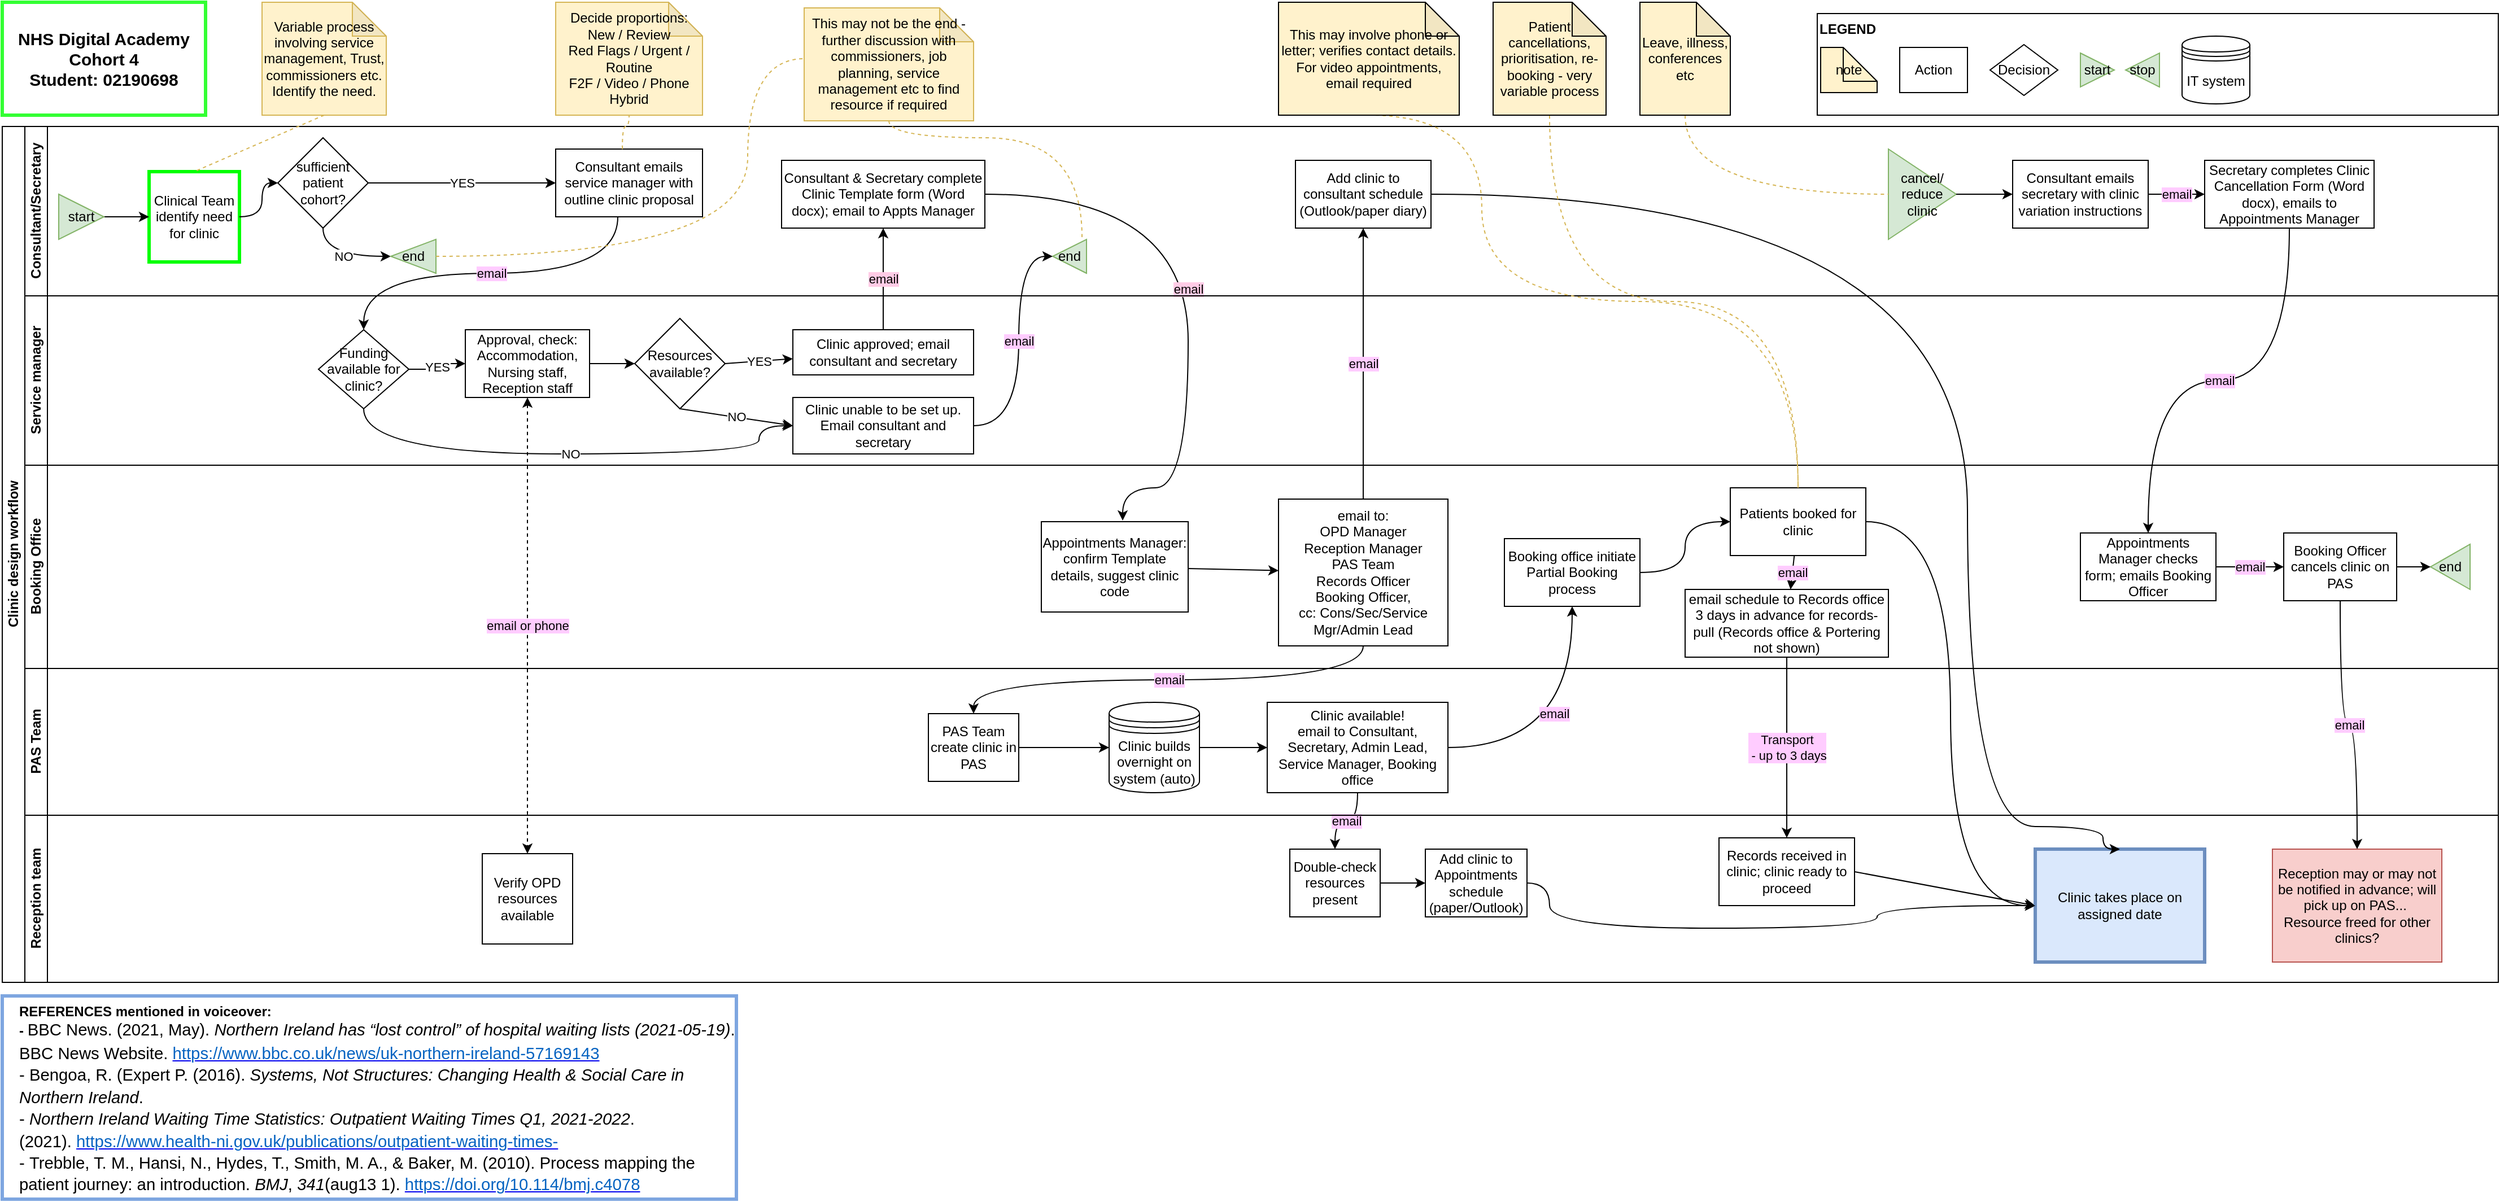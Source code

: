 <mxfile version="15.7.0" type="github">
  <diagram id="prtHgNgQTEPvFCAcTncT" name="Page-1">
    <mxGraphModel dx="1673" dy="896" grid="1" gridSize="10" guides="1" tooltips="1" connect="1" arrows="1" fold="1" page="1" pageScale="1" pageWidth="827" pageHeight="1169" math="0" shadow="0">
      <root>
        <mxCell id="0" />
        <mxCell id="1" parent="0" />
        <mxCell id="dNxyNK7c78bLwvsdeMH5-19" value="Clinic design workflow" style="swimlane;html=1;childLayout=stackLayout;resizeParent=1;resizeParentMax=0;horizontal=0;startSize=20;horizontalStack=0;fillColor=default;strokeColor=default;fontColor=default;" parent="1" vertex="1">
          <mxGeometry x="160" y="140" width="2210" height="758" as="geometry" />
        </mxCell>
        <mxCell id="dNxyNK7c78bLwvsdeMH5-35" value="email" style="edgeStyle=orthogonalEdgeStyle;rounded=0;orthogonalLoop=1;jettySize=auto;html=1;endArrow=classic;endFill=1;labelBackgroundColor=#FFCCE6;fontColor=default;exitX=1;exitY=0.5;exitDx=0;exitDy=0;fillColor=#e1d5e7;curved=1;entryX=0.554;entryY=-0.012;entryDx=0;entryDy=0;entryPerimeter=0;" parent="dNxyNK7c78bLwvsdeMH5-19" source="dNxyNK7c78bLwvsdeMH5-28" target="dNxyNK7c78bLwvsdeMH5-34" edge="1">
          <mxGeometry relative="1" as="geometry">
            <Array as="points">
              <mxPoint x="1050" y="60" />
              <mxPoint x="1050" y="320" />
              <mxPoint x="992" y="320" />
            </Array>
          </mxGeometry>
        </mxCell>
        <mxCell id="dNxyNK7c78bLwvsdeMH5-21" value="Consultant/Secretary" style="swimlane;html=1;startSize=20;horizontal=0;fillColor=default;strokeColor=default;fontColor=default;" parent="dNxyNK7c78bLwvsdeMH5-19" vertex="1">
          <mxGeometry x="20" width="2190" height="150" as="geometry" />
        </mxCell>
        <mxCell id="dNxyNK7c78bLwvsdeMH5-26" value="Consultant emails service manager with outline clinic proposal" style="rounded=0;whiteSpace=wrap;html=1;fontFamily=Helvetica;fontSize=12;fontColor=#000000;align=center;fillColor=default;strokeColor=default;" parent="dNxyNK7c78bLwvsdeMH5-21" vertex="1">
          <mxGeometry x="470" y="20" width="130" height="60" as="geometry" />
        </mxCell>
        <mxCell id="dNxyNK7c78bLwvsdeMH5-28" value="Consultant &amp;amp; Secretary complete Clinic Template form (Word docx); email to Appts Manager" style="whiteSpace=wrap;html=1;fontFamily=Helvetica;fontSize=12;fontColor=#000000;align=center;fillColor=default;strokeColor=default;" parent="dNxyNK7c78bLwvsdeMH5-21" vertex="1">
          <mxGeometry x="670" y="30" width="180" height="60" as="geometry" />
        </mxCell>
        <mxCell id="bUu3UqVvejy8OzPvvDE9-3" value="YES" style="edgeStyle=orthogonalEdgeStyle;rounded=0;orthogonalLoop=1;jettySize=auto;html=1;exitX=1;exitY=0.5;exitDx=0;exitDy=0;entryX=0;entryY=0.5;entryDx=0;entryDy=0;labelBackgroundColor=default;fontColor=default;strokeColor=default;startArrow=none;fillColor=default;" parent="dNxyNK7c78bLwvsdeMH5-21" source="bUu3UqVvejy8OzPvvDE9-5" target="dNxyNK7c78bLwvsdeMH5-26" edge="1">
          <mxGeometry relative="1" as="geometry" />
        </mxCell>
        <mxCell id="bUu3UqVvejy8OzPvvDE9-2" value="Clinical Team identify need for clinic" style="whiteSpace=wrap;html=1;aspect=fixed;fontColor=default;strokeColor=#00FF00;fillColor=default;strokeWidth=3;" parent="dNxyNK7c78bLwvsdeMH5-21" vertex="1">
          <mxGeometry x="110" y="40" width="80" height="80" as="geometry" />
        </mxCell>
        <mxCell id="bUu3UqVvejy8OzPvvDE9-5" value="sufficient patient cohort?" style="rhombus;whiteSpace=wrap;html=1;fontColor=default;strokeColor=default;fillColor=default;" parent="dNxyNK7c78bLwvsdeMH5-21" vertex="1">
          <mxGeometry x="224" y="10" width="80" height="80" as="geometry" />
        </mxCell>
        <mxCell id="bUu3UqVvejy8OzPvvDE9-6" value="" style="edgeStyle=orthogonalEdgeStyle;rounded=0;orthogonalLoop=1;jettySize=auto;html=1;exitX=1;exitY=0.5;exitDx=0;exitDy=0;entryX=0;entryY=0.5;entryDx=0;entryDy=0;labelBackgroundColor=default;fontColor=default;strokeColor=default;endArrow=classic;fillColor=default;endFill=1;curved=1;" parent="dNxyNK7c78bLwvsdeMH5-21" source="bUu3UqVvejy8OzPvvDE9-2" target="bUu3UqVvejy8OzPvvDE9-5" edge="1">
          <mxGeometry relative="1" as="geometry">
            <mxPoint x="314" y="290" as="sourcePoint" />
            <mxPoint x="454" y="290" as="targetPoint" />
          </mxGeometry>
        </mxCell>
        <mxCell id="bUu3UqVvejy8OzPvvDE9-7" value="NO" style="edgeStyle=orthogonalEdgeStyle;rounded=0;orthogonalLoop=1;jettySize=auto;html=1;exitX=0.5;exitY=1;exitDx=0;exitDy=0;labelBackgroundColor=default;fontColor=default;strokeColor=default;entryX=1;entryY=0.5;entryDx=0;entryDy=0;fillColor=default;curved=1;" parent="dNxyNK7c78bLwvsdeMH5-21" source="bUu3UqVvejy8OzPvvDE9-5" target="bUu3UqVvejy8OzPvvDE9-9" edge="1">
          <mxGeometry relative="1" as="geometry">
            <mxPoint x="298" y="100" as="targetPoint" />
          </mxGeometry>
        </mxCell>
        <mxCell id="bUu3UqVvejy8OzPvvDE9-9" value="end" style="triangle;whiteSpace=wrap;html=1;strokeColor=#82b366;fillColor=#d5e8d4;comic=0;direction=west;fontColor=default;" parent="dNxyNK7c78bLwvsdeMH5-21" vertex="1">
          <mxGeometry x="324" y="100" width="40" height="30" as="geometry" />
        </mxCell>
        <mxCell id="bUu3UqVvejy8OzPvvDE9-26" style="edgeStyle=orthogonalEdgeStyle;rounded=0;orthogonalLoop=1;jettySize=auto;html=1;exitX=1;exitY=0.5;exitDx=0;exitDy=0;entryX=0;entryY=0.5;entryDx=0;entryDy=0;labelBackgroundColor=default;fontColor=default;strokeColor=default;fillColor=default;" parent="dNxyNK7c78bLwvsdeMH5-21" source="dNxyNK7c78bLwvsdeMH5-23" target="bUu3UqVvejy8OzPvvDE9-2" edge="1">
          <mxGeometry relative="1" as="geometry" />
        </mxCell>
        <mxCell id="dNxyNK7c78bLwvsdeMH5-23" value="start" style="triangle;whiteSpace=wrap;html=1;fillColor=#d5e8d4;strokeColor=#82b366;fontColor=default;" parent="dNxyNK7c78bLwvsdeMH5-21" vertex="1">
          <mxGeometry x="30" y="60" width="40" height="40" as="geometry" />
        </mxCell>
        <mxCell id="bUu3UqVvejy8OzPvvDE9-34" value="Add clinic to consultant schedule (Outlook/paper diary)" style="whiteSpace=wrap;html=1;fontColor=#000000;fillColor=default;strokeColor=default;" parent="dNxyNK7c78bLwvsdeMH5-21" vertex="1">
          <mxGeometry x="1125" y="30" width="120" height="60" as="geometry" />
        </mxCell>
        <mxCell id="bUu3UqVvejy8OzPvvDE9-47" value="cancel/ reduce clinic" style="triangle;whiteSpace=wrap;html=1;labelBackgroundColor=none;comic=0;strokeColor=#82b366;fillColor=#d5e8d4;fontColor=default;" parent="dNxyNK7c78bLwvsdeMH5-21" vertex="1">
          <mxGeometry x="1650" y="20" width="60" height="80" as="geometry" />
        </mxCell>
        <mxCell id="ydvmDRrFAN9WvAYJlnI0-10" value="Secretary completes Clinic Cancellation Form (Word docx), emails to Appointments Manager" style="whiteSpace=wrap;html=1;fillColor=none;comic=0;" parent="dNxyNK7c78bLwvsdeMH5-21" vertex="1">
          <mxGeometry x="1930" y="30" width="150" height="60" as="geometry" />
        </mxCell>
        <mxCell id="dNxyNK7c78bLwvsdeMH5-20" value="Service manager" style="swimlane;html=1;startSize=20;horizontal=0;fillColor=default;strokeColor=default;fontColor=default;" parent="dNxyNK7c78bLwvsdeMH5-19" vertex="1">
          <mxGeometry x="20" y="150" width="2190" height="150" as="geometry" />
        </mxCell>
        <mxCell id="ydvmDRrFAN9WvAYJlnI0-27" value="NO" style="edgeStyle=orthogonalEdgeStyle;curved=1;rounded=0;orthogonalLoop=1;jettySize=auto;html=1;exitX=0.5;exitY=1;exitDx=0;exitDy=0;entryX=0;entryY=0.5;entryDx=0;entryDy=0;labelBackgroundColor=#FFFFFF;" parent="dNxyNK7c78bLwvsdeMH5-20" source="dNxyNK7c78bLwvsdeMH5-24" target="bUu3UqVvejy8OzPvvDE9-14" edge="1">
          <mxGeometry relative="1" as="geometry">
            <Array as="points">
              <mxPoint x="300" y="140" />
              <mxPoint x="650" y="140" />
              <mxPoint x="650" y="115" />
            </Array>
          </mxGeometry>
        </mxCell>
        <mxCell id="dNxyNK7c78bLwvsdeMH5-24" value="Funding available for clinic?" style="rhombus;rounded=0;whiteSpace=wrap;html=1;fontFamily=Helvetica;fontSize=12;fontColor=#000000;align=center;fillColor=default;strokeColor=default;" parent="dNxyNK7c78bLwvsdeMH5-20" vertex="1">
          <mxGeometry x="260" y="30" width="80" height="70" as="geometry" />
        </mxCell>
        <mxCell id="MgAUhCTMofZDbDg7m2BW-11" value="YES" style="edgeStyle=orthogonalEdgeStyle;rounded=0;orthogonalLoop=1;jettySize=auto;html=1;exitX=1;exitY=0.5;exitDx=0;exitDy=0;entryX=0;entryY=0.5;entryDx=0;entryDy=0;fontColor=default;strokeColor=default;labelBackgroundColor=default;" parent="dNxyNK7c78bLwvsdeMH5-20" source="dNxyNK7c78bLwvsdeMH5-24" target="dNxyNK7c78bLwvsdeMH5-30" edge="1">
          <mxGeometry relative="1" as="geometry" />
        </mxCell>
        <mxCell id="bUu3UqVvejy8OzPvvDE9-13" value="" style="edgeStyle=orthogonalEdgeStyle;rounded=0;orthogonalLoop=1;jettySize=auto;html=1;labelBackgroundColor=default;fontColor=default;strokeColor=default;" parent="dNxyNK7c78bLwvsdeMH5-20" source="dNxyNK7c78bLwvsdeMH5-30" target="bUu3UqVvejy8OzPvvDE9-12" edge="1">
          <mxGeometry relative="1" as="geometry" />
        </mxCell>
        <mxCell id="dNxyNK7c78bLwvsdeMH5-30" value="Approval, check: Accommodation, Nursing staff,&lt;br&gt;Reception staff" style="rounded=0;whiteSpace=wrap;html=1;fontFamily=Helvetica;fontSize=12;fontColor=#000000;align=center;fillColor=default;strokeColor=default;" parent="dNxyNK7c78bLwvsdeMH5-20" vertex="1">
          <mxGeometry x="390" y="30" width="110" height="60" as="geometry" />
        </mxCell>
        <mxCell id="bUu3UqVvejy8OzPvvDE9-12" value="Resources available?" style="rhombus;whiteSpace=wrap;html=1;comic=0;fontColor=default;strokeColor=default;fillColor=default;" parent="dNxyNK7c78bLwvsdeMH5-20" vertex="1">
          <mxGeometry x="540" y="20" width="80" height="80" as="geometry" />
        </mxCell>
        <mxCell id="bUu3UqVvejy8OzPvvDE9-14" value="Clinic unable to be set up. Email consultant and secretary" style="whiteSpace=wrap;html=1;comic=0;fillColor=default;strokeColor=default;fontColor=default;" parent="dNxyNK7c78bLwvsdeMH5-20" vertex="1">
          <mxGeometry x="680" y="90" width="160" height="50" as="geometry" />
        </mxCell>
        <mxCell id="bUu3UqVvejy8OzPvvDE9-15" value="NO" style="rounded=0;orthogonalLoop=1;jettySize=auto;html=1;labelBackgroundColor=default;fontColor=default;strokeColor=default;exitX=0.5;exitY=1;exitDx=0;exitDy=0;entryX=0;entryY=0.5;entryDx=0;entryDy=0;" parent="dNxyNK7c78bLwvsdeMH5-20" source="bUu3UqVvejy8OzPvvDE9-12" target="bUu3UqVvejy8OzPvvDE9-14" edge="1">
          <mxGeometry relative="1" as="geometry" />
        </mxCell>
        <mxCell id="bUu3UqVvejy8OzPvvDE9-19" value="Clinic approved; email consultant and secretary" style="whiteSpace=wrap;html=1;comic=0;fillColor=default;strokeColor=default;fontColor=default;" parent="dNxyNK7c78bLwvsdeMH5-20" vertex="1">
          <mxGeometry x="680" y="30" width="160" height="40" as="geometry" />
        </mxCell>
        <mxCell id="bUu3UqVvejy8OzPvvDE9-20" value="YES" style="rounded=0;orthogonalLoop=1;jettySize=auto;html=1;labelBackgroundColor=default;fontColor=default;strokeColor=default;exitX=1;exitY=0.5;exitDx=0;exitDy=0;" parent="dNxyNK7c78bLwvsdeMH5-20" source="bUu3UqVvejy8OzPvvDE9-12" target="bUu3UqVvejy8OzPvvDE9-19" edge="1">
          <mxGeometry relative="1" as="geometry" />
        </mxCell>
        <mxCell id="dNxyNK7c78bLwvsdeMH5-22" value="Booking Office" style="swimlane;html=1;startSize=20;horizontal=0;fillColor=default;strokeColor=default;fontColor=default;" parent="dNxyNK7c78bLwvsdeMH5-19" vertex="1">
          <mxGeometry x="20" y="300" width="2190" height="180" as="geometry" />
        </mxCell>
        <mxCell id="dNxyNK7c78bLwvsdeMH5-37" value="" style="rounded=0;orthogonalLoop=1;jettySize=auto;html=1;endArrow=classic;endFill=1;strokeColor=default;labelBackgroundColor=default;fontColor=default;" parent="dNxyNK7c78bLwvsdeMH5-22" source="dNxyNK7c78bLwvsdeMH5-34" target="dNxyNK7c78bLwvsdeMH5-36" edge="1">
          <mxGeometry relative="1" as="geometry" />
        </mxCell>
        <mxCell id="dNxyNK7c78bLwvsdeMH5-34" value="Appointments Manager: confirm Template details,&amp;nbsp;suggest clinic code" style="rounded=0;whiteSpace=wrap;html=1;fontFamily=Helvetica;fontSize=12;fontColor=#000000;align=center;fillColor=default;strokeColor=default;" parent="dNxyNK7c78bLwvsdeMH5-22" vertex="1">
          <mxGeometry x="900" y="50" width="130" height="80" as="geometry" />
        </mxCell>
        <mxCell id="dNxyNK7c78bLwvsdeMH5-36" value="email to:&lt;br&gt;OPD Manager&lt;br&gt;Reception Manager&lt;br&gt;PAS Team&lt;br&gt;Records Officer&lt;br&gt;Booking Officer,&lt;br&gt;cc: Cons/Sec/Service Mgr/Admin Lead" style="whiteSpace=wrap;html=1;fontFamily=Helvetica;fontSize=12;fontColor=#000000;align=center;fillColor=default;strokeColor=default;" parent="dNxyNK7c78bLwvsdeMH5-22" vertex="1">
          <mxGeometry x="1110" y="30" width="150" height="130" as="geometry" />
        </mxCell>
        <mxCell id="bUu3UqVvejy8OzPvvDE9-36" value="Booking office initiate Partial Booking process" style="whiteSpace=wrap;html=1;fontColor=#000000;fillColor=default;strokeColor=default;" parent="dNxyNK7c78bLwvsdeMH5-22" vertex="1">
          <mxGeometry x="1310" y="65" width="120" height="60" as="geometry" />
        </mxCell>
        <mxCell id="bUu3UqVvejy8OzPvvDE9-39" value="Patients booked for clinic" style="whiteSpace=wrap;html=1;fontColor=#000000;fillColor=default;strokeColor=default;" parent="dNxyNK7c78bLwvsdeMH5-22" vertex="1">
          <mxGeometry x="1510" y="20" width="120" height="60" as="geometry" />
        </mxCell>
        <mxCell id="bUu3UqVvejy8OzPvvDE9-40" value="" style="edgeStyle=orthogonalEdgeStyle;curved=1;rounded=0;jumpStyle=arc;orthogonalLoop=1;jettySize=auto;html=1;labelBackgroundColor=default;fontColor=default;strokeColor=default;fillColor=default;" parent="dNxyNK7c78bLwvsdeMH5-22" source="bUu3UqVvejy8OzPvvDE9-36" target="bUu3UqVvejy8OzPvvDE9-39" edge="1">
          <mxGeometry relative="1" as="geometry" />
        </mxCell>
        <mxCell id="bUu3UqVvejy8OzPvvDE9-45" value="email schedule to Records office 3 days in advance for records-pull (Records office &amp;amp; Portering not shown)" style="whiteSpace=wrap;html=1;fontColor=#000000;fillColor=default;strokeColor=default;" parent="dNxyNK7c78bLwvsdeMH5-22" vertex="1">
          <mxGeometry x="1470" y="110" width="180" height="60" as="geometry" />
        </mxCell>
        <mxCell id="bUu3UqVvejy8OzPvvDE9-46" value="email" style="rounded=0;jumpStyle=arc;orthogonalLoop=1;jettySize=auto;html=1;labelBackgroundColor=#FFCCFF;fontColor=default;strokeColor=default;fillColor=default;" parent="dNxyNK7c78bLwvsdeMH5-22" source="bUu3UqVvejy8OzPvvDE9-39" target="bUu3UqVvejy8OzPvvDE9-45" edge="1">
          <mxGeometry relative="1" as="geometry" />
        </mxCell>
        <mxCell id="ydvmDRrFAN9WvAYJlnI0-12" value="Appointments Manager checks form; emails Booking Officer" style="whiteSpace=wrap;html=1;fillColor=none;comic=0;" parent="dNxyNK7c78bLwvsdeMH5-22" vertex="1">
          <mxGeometry x="1820" y="60" width="120" height="60" as="geometry" />
        </mxCell>
        <mxCell id="ydvmDRrFAN9WvAYJlnI0-18" value="end" style="triangle;direction=west;whiteSpace=wrap;html=1;fillColor=#d5e8d4;strokeColor=#82b366;" parent="dNxyNK7c78bLwvsdeMH5-22" vertex="1">
          <mxGeometry x="2130" y="70" width="35" height="40" as="geometry" />
        </mxCell>
        <mxCell id="ydvmDRrFAN9WvAYJlnI0-14" value="Booking Officer cancels clinic on PAS" style="whiteSpace=wrap;html=1;fillColor=none;comic=0;" parent="dNxyNK7c78bLwvsdeMH5-22" vertex="1">
          <mxGeometry x="2000" y="60" width="100" height="60" as="geometry" />
        </mxCell>
        <mxCell id="ydvmDRrFAN9WvAYJlnI0-15" value="email" style="edgeStyle=none;rounded=0;orthogonalLoop=1;jettySize=auto;html=1;labelBackgroundColor=#FFCCFF;" parent="dNxyNK7c78bLwvsdeMH5-22" source="ydvmDRrFAN9WvAYJlnI0-12" target="ydvmDRrFAN9WvAYJlnI0-14" edge="1">
          <mxGeometry relative="1" as="geometry" />
        </mxCell>
        <mxCell id="ydvmDRrFAN9WvAYJlnI0-19" value="" style="edgeStyle=none;rounded=0;orthogonalLoop=1;jettySize=auto;html=1;labelBackgroundColor=#FFCCFF;endArrow=classic;endFill=1;" parent="dNxyNK7c78bLwvsdeMH5-22" source="ydvmDRrFAN9WvAYJlnI0-14" target="ydvmDRrFAN9WvAYJlnI0-18" edge="1">
          <mxGeometry relative="1" as="geometry">
            <mxPoint x="2065" y="90" as="sourcePoint" />
            <mxPoint x="2145" y="90" as="targetPoint" />
          </mxGeometry>
        </mxCell>
        <mxCell id="bUu3UqVvejy8OzPvvDE9-33" value="email" style="rounded=0;jumpStyle=arc;orthogonalLoop=1;jettySize=auto;html=1;exitX=0.5;exitY=1;exitDx=0;exitDy=0;entryX=0.5;entryY=0;entryDx=0;entryDy=0;labelBackgroundColor=#FFCCFF;fontColor=default;strokeColor=default;fillColor=default;edgeStyle=orthogonalEdgeStyle;curved=1;" parent="dNxyNK7c78bLwvsdeMH5-19" source="bUu3UqVvejy8OzPvvDE9-30" target="MgAUhCTMofZDbDg7m2BW-9" edge="1">
          <mxGeometry relative="1" as="geometry" />
        </mxCell>
        <mxCell id="MgAUhCTMofZDbDg7m2BW-1" value="PAS Team" style="swimlane;html=1;startSize=20;horizontal=0;fillColor=default;strokeColor=default;fontColor=default;" parent="dNxyNK7c78bLwvsdeMH5-19" vertex="1">
          <mxGeometry x="20" y="480" width="2190" height="130" as="geometry" />
        </mxCell>
        <mxCell id="MgAUhCTMofZDbDg7m2BW-2" value="" style="edgeStyle=orthogonalEdgeStyle;rounded=0;orthogonalLoop=1;jettySize=auto;html=1;endArrow=classic;endFill=1;strokeColor=default;labelBackgroundColor=default;fontColor=default;entryX=0;entryY=0.5;entryDx=0;entryDy=0;" parent="MgAUhCTMofZDbDg7m2BW-1" source="MgAUhCTMofZDbDg7m2BW-3" target="bUu3UqVvejy8OzPvvDE9-28" edge="1">
          <mxGeometry relative="1" as="geometry">
            <mxPoint x="920" y="70" as="targetPoint" />
          </mxGeometry>
        </mxCell>
        <mxCell id="MgAUhCTMofZDbDg7m2BW-3" value="PAS Team create clinic in PAS" style="rounded=0;whiteSpace=wrap;html=1;fontFamily=Helvetica;fontSize=12;fontColor=default;align=center;strokeColor=default;labelBackgroundColor=default;" parent="MgAUhCTMofZDbDg7m2BW-1" vertex="1">
          <mxGeometry x="800" y="40" width="80" height="60" as="geometry" />
        </mxCell>
        <mxCell id="bUu3UqVvejy8OzPvvDE9-28" value="Clinic builds overnight on system (auto)" style="shape=datastore;rounded=0;whiteSpace=wrap;html=1;fontFamily=Helvetica;fontSize=12;fontColor=default;align=center;strokeColor=default;labelBackgroundColor=none;" parent="MgAUhCTMofZDbDg7m2BW-1" vertex="1">
          <mxGeometry x="960" y="30" width="80" height="80" as="geometry" />
        </mxCell>
        <mxCell id="bUu3UqVvejy8OzPvvDE9-30" value="Clinic available!&lt;br&gt;email to Consultant, Secretary, Admin Lead, Service Manager, Booking office" style="whiteSpace=wrap;html=1;rounded=0;fontColor=default;strokeColor=default;labelBackgroundColor=default;fillColor=default;" parent="MgAUhCTMofZDbDg7m2BW-1" vertex="1">
          <mxGeometry x="1100" y="30" width="160" height="80" as="geometry" />
        </mxCell>
        <mxCell id="bUu3UqVvejy8OzPvvDE9-31" value="" style="edgeStyle=orthogonalEdgeStyle;rounded=0;orthogonalLoop=1;jettySize=auto;html=1;labelBackgroundColor=default;fontColor=default;strokeColor=default;fillColor=default;" parent="MgAUhCTMofZDbDg7m2BW-1" source="bUu3UqVvejy8OzPvvDE9-28" target="bUu3UqVvejy8OzPvvDE9-30" edge="1">
          <mxGeometry relative="1" as="geometry" />
        </mxCell>
        <mxCell id="bUu3UqVvejy8OzPvvDE9-11" value="email" style="edgeStyle=orthogonalEdgeStyle;rounded=0;orthogonalLoop=1;jettySize=auto;html=1;labelBackgroundColor=#FFCCFF;fontColor=default;strokeColor=default;curved=1;" parent="dNxyNK7c78bLwvsdeMH5-19" source="dNxyNK7c78bLwvsdeMH5-26" target="dNxyNK7c78bLwvsdeMH5-24" edge="1">
          <mxGeometry relative="1" as="geometry">
            <Array as="points">
              <mxPoint x="545" y="130" />
              <mxPoint x="320" y="130" />
            </Array>
          </mxGeometry>
        </mxCell>
        <mxCell id="bUu3UqVvejy8OzPvvDE9-21" value="email" style="rounded=0;orthogonalLoop=1;jettySize=auto;html=1;exitX=0.5;exitY=0;exitDx=0;exitDy=0;labelBackgroundColor=#FFCCE6;fontColor=default;strokeColor=default;entryX=0.5;entryY=1;entryDx=0;entryDy=0;" parent="dNxyNK7c78bLwvsdeMH5-19" source="bUu3UqVvejy8OzPvvDE9-19" target="dNxyNK7c78bLwvsdeMH5-28" edge="1">
          <mxGeometry relative="1" as="geometry" />
        </mxCell>
        <mxCell id="MgAUhCTMofZDbDg7m2BW-7" value="Reception team" style="swimlane;html=1;startSize=20;horizontal=0;fillColor=default;strokeColor=default;fontColor=default;" parent="dNxyNK7c78bLwvsdeMH5-19" vertex="1">
          <mxGeometry x="20" y="610" width="2190" height="148" as="geometry" />
        </mxCell>
        <mxCell id="MgAUhCTMofZDbDg7m2BW-8" value="" style="edgeStyle=orthogonalEdgeStyle;rounded=0;orthogonalLoop=1;jettySize=auto;html=1;endArrow=classic;endFill=1;strokeColor=default;labelBackgroundColor=default;fontColor=default;" parent="MgAUhCTMofZDbDg7m2BW-7" source="MgAUhCTMofZDbDg7m2BW-9" target="MgAUhCTMofZDbDg7m2BW-10" edge="1">
          <mxGeometry relative="1" as="geometry" />
        </mxCell>
        <mxCell id="MgAUhCTMofZDbDg7m2BW-9" value="Double-check resources present" style="rounded=0;whiteSpace=wrap;html=1;fontFamily=Helvetica;fontSize=12;fontColor=default;align=center;strokeColor=default;labelBackgroundColor=default;" parent="MgAUhCTMofZDbDg7m2BW-7" vertex="1">
          <mxGeometry x="1120" y="30" width="80" height="60" as="geometry" />
        </mxCell>
        <mxCell id="ydvmDRrFAN9WvAYJlnI0-22" style="edgeStyle=orthogonalEdgeStyle;rounded=0;orthogonalLoop=1;jettySize=auto;html=1;exitX=1;exitY=0.5;exitDx=0;exitDy=0;entryX=0;entryY=0.5;entryDx=0;entryDy=0;labelBackgroundColor=#FFCCFF;curved=1;" parent="MgAUhCTMofZDbDg7m2BW-7" source="MgAUhCTMofZDbDg7m2BW-10" target="jmSXlM150MN2Wve_eNSR-1" edge="1">
          <mxGeometry relative="1" as="geometry">
            <mxPoint x="1370" y="50" as="targetPoint" />
            <Array as="points">
              <mxPoint x="1350" y="60" />
              <mxPoint x="1350" y="100" />
              <mxPoint x="1640" y="100" />
              <mxPoint x="1640" y="80" />
            </Array>
          </mxGeometry>
        </mxCell>
        <mxCell id="MgAUhCTMofZDbDg7m2BW-10" value="Add clinic to Appointments schedule (paper/Outlook)" style="whiteSpace=wrap;html=1;fontFamily=Helvetica;fontSize=12;fontColor=default;align=center;fillColor=default;strokeColor=default;labelBackgroundColor=default;" parent="MgAUhCTMofZDbDg7m2BW-7" vertex="1">
          <mxGeometry x="1240" y="30" width="90" height="60" as="geometry" />
        </mxCell>
        <mxCell id="ydvmDRrFAN9WvAYJlnI0-23" value="Records received in clinic; clinic ready to proceed" style="whiteSpace=wrap;html=1;fontColor=#000000;" parent="MgAUhCTMofZDbDg7m2BW-7" vertex="1">
          <mxGeometry x="1500" y="20" width="120" height="60" as="geometry" />
        </mxCell>
        <mxCell id="ydvmDRrFAN9WvAYJlnI0-25" style="edgeStyle=none;rounded=0;orthogonalLoop=1;jettySize=auto;html=1;exitX=1;exitY=0.5;exitDx=0;exitDy=0;labelBackgroundColor=#FFCCFF;entryX=0;entryY=0.5;entryDx=0;entryDy=0;" parent="MgAUhCTMofZDbDg7m2BW-7" source="ydvmDRrFAN9WvAYJlnI0-23" target="jmSXlM150MN2Wve_eNSR-1" edge="1">
          <mxGeometry relative="1" as="geometry">
            <mxPoint x="1760" y="55" as="targetPoint" />
          </mxGeometry>
        </mxCell>
        <mxCell id="jmSXlM150MN2Wve_eNSR-1" value="Clinic takes place on assigned date" style="rounded=0;whiteSpace=wrap;html=1;strokeWidth=3;fillColor=#dae8fc;strokeColor=#6c8ebf;" parent="MgAUhCTMofZDbDg7m2BW-7" vertex="1">
          <mxGeometry x="1780" y="30" width="150" height="100" as="geometry" />
        </mxCell>
        <mxCell id="jmSXlM150MN2Wve_eNSR-6" value="Reception may or may not be notified in advance; will pick up on PAS...&amp;nbsp;&lt;br&gt;Resource freed for other clinics?" style="whiteSpace=wrap;html=1;fillColor=#f8cecc;comic=0;labelBackgroundColor=none;strokeColor=#b85450;" parent="MgAUhCTMofZDbDg7m2BW-7" vertex="1">
          <mxGeometry x="1990" y="30" width="150" height="100" as="geometry" />
        </mxCell>
        <mxCell id="6tHa01kvTNGX4aFzu9tM-2" value="Verify OPD resources available" style="whiteSpace=wrap;html=1;aspect=fixed;align=center;" vertex="1" parent="MgAUhCTMofZDbDg7m2BW-7">
          <mxGeometry x="405" y="34" width="80" height="80" as="geometry" />
        </mxCell>
        <mxCell id="bUu3UqVvejy8OzPvvDE9-32" value="email" style="rounded=0;orthogonalLoop=1;jettySize=auto;html=1;exitX=0.5;exitY=1;exitDx=0;exitDy=0;entryX=0.5;entryY=0;entryDx=0;entryDy=0;labelBackgroundColor=#FFCCFF;fontColor=default;strokeColor=default;fillColor=default;jumpStyle=arc;edgeStyle=orthogonalEdgeStyle;curved=1;" parent="dNxyNK7c78bLwvsdeMH5-19" source="dNxyNK7c78bLwvsdeMH5-36" target="MgAUhCTMofZDbDg7m2BW-3" edge="1">
          <mxGeometry relative="1" as="geometry" />
        </mxCell>
        <mxCell id="bUu3UqVvejy8OzPvvDE9-35" value="email" style="edgeStyle=none;rounded=0;jumpStyle=arc;orthogonalLoop=1;jettySize=auto;html=1;labelBackgroundColor=#FFCCFF;fontColor=default;strokeColor=default;fillColor=default;" parent="dNxyNK7c78bLwvsdeMH5-19" source="dNxyNK7c78bLwvsdeMH5-36" target="bUu3UqVvejy8OzPvvDE9-34" edge="1">
          <mxGeometry relative="1" as="geometry" />
        </mxCell>
        <mxCell id="bUu3UqVvejy8OzPvvDE9-38" value="email" style="edgeStyle=orthogonalEdgeStyle;curved=1;rounded=0;jumpStyle=arc;orthogonalLoop=1;jettySize=auto;html=1;exitX=1;exitY=0.5;exitDx=0;exitDy=0;labelBackgroundColor=#FFCCFF;fontColor=default;strokeColor=default;fillColor=default;" parent="dNxyNK7c78bLwvsdeMH5-19" source="bUu3UqVvejy8OzPvvDE9-30" target="bUu3UqVvejy8OzPvvDE9-36" edge="1">
          <mxGeometry x="-0.2" y="30" relative="1" as="geometry">
            <mxPoint as="offset" />
          </mxGeometry>
        </mxCell>
        <mxCell id="bUu3UqVvejy8OzPvvDE9-42" value="" style="edgeStyle=orthogonalEdgeStyle;curved=1;rounded=0;jumpStyle=arc;orthogonalLoop=1;jettySize=auto;html=1;labelBackgroundColor=default;fontColor=default;strokeColor=default;fillColor=default;entryX=0;entryY=0.5;entryDx=0;entryDy=0;" parent="dNxyNK7c78bLwvsdeMH5-19" source="bUu3UqVvejy8OzPvvDE9-39" target="jmSXlM150MN2Wve_eNSR-1" edge="1">
          <mxGeometry relative="1" as="geometry">
            <mxPoint x="1780" y="665" as="targetPoint" />
          </mxGeometry>
        </mxCell>
        <mxCell id="ydvmDRrFAN9WvAYJlnI0-13" value="email" style="edgeStyle=orthogonalEdgeStyle;rounded=0;orthogonalLoop=1;jettySize=auto;html=1;labelBackgroundColor=#FFCCFF;curved=1;" parent="dNxyNK7c78bLwvsdeMH5-19" source="ydvmDRrFAN9WvAYJlnI0-10" target="ydvmDRrFAN9WvAYJlnI0-12" edge="1">
          <mxGeometry relative="1" as="geometry" />
        </mxCell>
        <mxCell id="ydvmDRrFAN9WvAYJlnI0-24" value="Transport&lt;br&gt;&amp;nbsp;- up to 3 days" style="edgeStyle=none;rounded=0;orthogonalLoop=1;jettySize=auto;html=1;labelBackgroundColor=#FFCCFF;" parent="dNxyNK7c78bLwvsdeMH5-19" source="bUu3UqVvejy8OzPvvDE9-45" target="ydvmDRrFAN9WvAYJlnI0-23" edge="1">
          <mxGeometry relative="1" as="geometry" />
        </mxCell>
        <mxCell id="ydvmDRrFAN9WvAYJlnI0-2" value="" style="rounded=0;orthogonalLoop=1;jettySize=auto;html=1;entryX=0.5;entryY=0;entryDx=0;entryDy=0;edgeStyle=orthogonalEdgeStyle;curved=1;" parent="dNxyNK7c78bLwvsdeMH5-19" source="bUu3UqVvejy8OzPvvDE9-34" target="jmSXlM150MN2Wve_eNSR-1" edge="1">
          <mxGeometry relative="1" as="geometry">
            <mxPoint x="1350" y="60" as="targetPoint" />
            <Array as="points">
              <mxPoint x="1740" y="60" />
              <mxPoint x="1740" y="620" />
              <mxPoint x="1860" y="620" />
            </Array>
          </mxGeometry>
        </mxCell>
        <mxCell id="jmSXlM150MN2Wve_eNSR-7" value="email" style="edgeStyle=orthogonalEdgeStyle;curved=1;rounded=0;orthogonalLoop=1;jettySize=auto;html=1;labelBackgroundColor=#FFCCFF;endArrow=classic;endFill=1;" parent="dNxyNK7c78bLwvsdeMH5-19" source="ydvmDRrFAN9WvAYJlnI0-14" target="jmSXlM150MN2Wve_eNSR-6" edge="1">
          <mxGeometry relative="1" as="geometry" />
        </mxCell>
        <mxCell id="6tHa01kvTNGX4aFzu9tM-3" value="email or phone" style="edgeStyle=orthogonalEdgeStyle;rounded=0;orthogonalLoop=1;jettySize=auto;html=1;exitX=0.5;exitY=1;exitDx=0;exitDy=0;entryX=0.5;entryY=0;entryDx=0;entryDy=0;jumpStyle=arc;startArrow=classic;startFill=1;dashed=1;labelBackgroundColor=#FFCCFF;" edge="1" parent="dNxyNK7c78bLwvsdeMH5-19" source="dNxyNK7c78bLwvsdeMH5-30" target="6tHa01kvTNGX4aFzu9tM-2">
          <mxGeometry relative="1" as="geometry" />
        </mxCell>
        <mxCell id="bUu3UqVvejy8OzPvvDE9-43" value="Decide proportions:&lt;br&gt;New / Review&lt;br&gt;Red Flags / Urgent / Routine&lt;br&gt;F2F / Video / Phone&lt;br&gt;Hybrid" style="shape=note;whiteSpace=wrap;html=1;backgroundOutline=1;darkOpacity=0.05;labelBackgroundColor=none;comic=0;strokeColor=#d6b656;fillColor=#fff2cc;" parent="1" vertex="1">
          <mxGeometry x="650" y="30" width="130" height="100" as="geometry" />
        </mxCell>
        <mxCell id="bUu3UqVvejy8OzPvvDE9-44" style="edgeStyle=orthogonalEdgeStyle;curved=1;rounded=0;jumpStyle=arc;orthogonalLoop=1;jettySize=auto;html=1;exitX=0.454;exitY=0;exitDx=0;exitDy=0;labelBackgroundColor=default;fontColor=default;strokeColor=#d6b656;fillColor=#fff2cc;endArrow=none;endFill=0;dashed=1;exitPerimeter=0;" parent="1" source="dNxyNK7c78bLwvsdeMH5-26" target="bUu3UqVvejy8OzPvvDE9-43" edge="1">
          <mxGeometry relative="1" as="geometry" />
        </mxCell>
        <mxCell id="cjcmX-COb20PdfYsusR8-4" value="" style="edgeStyle=none;rounded=0;orthogonalLoop=1;jettySize=auto;exitX=0.5;exitY=1;exitDx=0;exitDy=0;exitPerimeter=0;entryX=0.5;entryY=0;entryDx=0;entryDy=0;dashed=1;labelBackgroundColor=#FFCCE6;endArrow=none;endFill=0;fillColor=#fff2cc;strokeColor=#d6b656;" parent="1" source="cjcmX-COb20PdfYsusR8-3" target="bUu3UqVvejy8OzPvvDE9-2" edge="1">
          <mxGeometry relative="1" as="geometry" />
        </mxCell>
        <mxCell id="cjcmX-COb20PdfYsusR8-3" value="Variable process involving service management, Trust, commissioners etc.&lt;br&gt;Identify the need." style="shape=note;whiteSpace=wrap;html=1;backgroundOutline=1;darkOpacity=0.05;labelBackgroundColor=none;fillColor=#fff2cc;strokeColor=#d6b656;" parent="1" vertex="1">
          <mxGeometry x="390" y="30" width="110" height="100" as="geometry" />
        </mxCell>
        <mxCell id="ydvmDRrFAN9WvAYJlnI0-11" value="email" style="edgeStyle=orthogonalEdgeStyle;curved=1;rounded=0;orthogonalLoop=1;jettySize=auto;html=1;labelBackgroundColor=#FFCCFF;" parent="1" source="ydvmDRrFAN9WvAYJlnI0-8" target="ydvmDRrFAN9WvAYJlnI0-10" edge="1">
          <mxGeometry relative="1" as="geometry" />
        </mxCell>
        <mxCell id="ydvmDRrFAN9WvAYJlnI0-8" value="Consultant emails secretary with clinic variation instructions" style="whiteSpace=wrap;html=1;comic=0;fillColor=none;" parent="1" vertex="1">
          <mxGeometry x="1940" y="170" width="120" height="60" as="geometry" />
        </mxCell>
        <mxCell id="ydvmDRrFAN9WvAYJlnI0-9" value="" style="edgeStyle=orthogonalEdgeStyle;curved=1;rounded=0;orthogonalLoop=1;jettySize=auto;html=1;labelBackgroundColor=#FFCCFF;" parent="1" source="bUu3UqVvejy8OzPvvDE9-47" target="ydvmDRrFAN9WvAYJlnI0-8" edge="1">
          <mxGeometry relative="1" as="geometry" />
        </mxCell>
        <mxCell id="bUu3UqVvejy8OzPvvDE9-16" value="end" style="triangle;direction=west;whiteSpace=wrap;html=1;comic=0;fillColor=#d5e8d4;strokeColor=#82b366;fontColor=default;" parent="1" vertex="1">
          <mxGeometry x="1090" y="240" width="30" height="30" as="geometry" />
        </mxCell>
        <mxCell id="bUu3UqVvejy8OzPvvDE9-17" value="email" style="rounded=0;orthogonalLoop=1;jettySize=auto;html=1;labelBackgroundColor=#FFCCFF;fontColor=default;strokeColor=default;edgeStyle=orthogonalEdgeStyle;curved=1;" parent="1" source="bUu3UqVvejy8OzPvvDE9-14" target="bUu3UqVvejy8OzPvvDE9-16" edge="1">
          <mxGeometry x="0.045" relative="1" as="geometry">
            <Array as="points">
              <mxPoint x="1060" y="405" />
              <mxPoint x="1060" y="255" />
            </Array>
            <mxPoint as="offset" />
          </mxGeometry>
        </mxCell>
        <mxCell id="jmSXlM150MN2Wve_eNSR-9" style="edgeStyle=orthogonalEdgeStyle;curved=1;rounded=0;orthogonalLoop=1;jettySize=auto;html=1;exitX=0.5;exitY=1;exitDx=0;exitDy=0;exitPerimeter=0;labelBackgroundColor=#FFCCFF;endArrow=none;endFill=0;dashed=1;fillColor=#fff2cc;strokeColor=#d6b656;" parent="1" source="jmSXlM150MN2Wve_eNSR-8" target="bUu3UqVvejy8OzPvvDE9-39" edge="1">
          <mxGeometry relative="1" as="geometry">
            <Array as="points">
              <mxPoint x="1470" y="130" />
              <mxPoint x="1470" y="295" />
              <mxPoint x="1750" y="295" />
            </Array>
          </mxGeometry>
        </mxCell>
        <mxCell id="jmSXlM150MN2Wve_eNSR-8" value="This may involve phone or letter; verifies contact details. For video appointments, email required" style="shape=note;whiteSpace=wrap;html=1;backgroundOutline=1;darkOpacity=0.05;labelBackgroundColor=none;fillColor=#FFF2CC;" parent="1" vertex="1">
          <mxGeometry x="1290" y="30" width="160" height="100" as="geometry" />
        </mxCell>
        <mxCell id="jmSXlM150MN2Wve_eNSR-10" value="LEGEND" style="rounded=0;whiteSpace=wrap;html=1;labelBackgroundColor=none;fillColor=none;align=left;verticalAlign=top;fontStyle=1" parent="1" vertex="1">
          <mxGeometry x="1767" y="40" width="603" height="90" as="geometry" />
        </mxCell>
        <mxCell id="cjcmX-COb20PdfYsusR8-2" value="note" style="shape=note;rounded=0;whiteSpace=wrap;html=1;labelBackgroundColor=none;fillColor=#fff2cc;strokeColor=#000000;" parent="1" vertex="1">
          <mxGeometry x="1770" y="70" width="50" height="40" as="geometry" />
        </mxCell>
        <mxCell id="jmSXlM150MN2Wve_eNSR-11" value="Action" style="rounded=0;whiteSpace=wrap;html=1;labelBackgroundColor=none;fillColor=none;" parent="1" vertex="1">
          <mxGeometry x="1840" y="70" width="60" height="40" as="geometry" />
        </mxCell>
        <mxCell id="jmSXlM150MN2Wve_eNSR-12" value="Decision" style="rhombus;whiteSpace=wrap;html=1;labelBackgroundColor=none;fillColor=none;" parent="1" vertex="1">
          <mxGeometry x="1920" y="67.5" width="60" height="45" as="geometry" />
        </mxCell>
        <mxCell id="jmSXlM150MN2Wve_eNSR-14" style="edgeStyle=orthogonalEdgeStyle;curved=1;rounded=0;orthogonalLoop=1;jettySize=auto;html=1;exitX=0.5;exitY=1;exitDx=0;exitDy=0;exitPerimeter=0;entryX=0.133;entryY=1.067;entryDx=0;entryDy=0;entryPerimeter=0;dashed=1;labelBackgroundColor=#FFCCFF;endArrow=none;endFill=0;fillColor=#fff2cc;strokeColor=#d6b656;" parent="1" source="jmSXlM150MN2Wve_eNSR-13" target="bUu3UqVvejy8OzPvvDE9-16" edge="1">
          <mxGeometry relative="1" as="geometry">
            <Array as="points">
              <mxPoint x="945" y="150" />
              <mxPoint x="1116" y="150" />
            </Array>
          </mxGeometry>
        </mxCell>
        <mxCell id="jmSXlM150MN2Wve_eNSR-15" style="edgeStyle=orthogonalEdgeStyle;curved=1;rounded=0;orthogonalLoop=1;jettySize=auto;html=1;exitX=0;exitY=0.5;exitDx=0;exitDy=0;exitPerimeter=0;dashed=1;labelBackgroundColor=#FFCCFF;endArrow=none;endFill=0;fillColor=#fff2cc;strokeColor=#d6b656;entryX=0;entryY=0.5;entryDx=0;entryDy=0;" parent="1" source="jmSXlM150MN2Wve_eNSR-13" target="bUu3UqVvejy8OzPvvDE9-9" edge="1">
          <mxGeometry relative="1" as="geometry">
            <mxPoint x="810" y="240" as="targetPoint" />
            <Array as="points">
              <mxPoint x="920" y="80" />
              <mxPoint x="820" y="80" />
              <mxPoint x="820" y="255" />
            </Array>
          </mxGeometry>
        </mxCell>
        <mxCell id="jmSXlM150MN2Wve_eNSR-13" value="This may not be the end - further discussion with commissioners, job planning, service management etc to find resource if required" style="shape=note;whiteSpace=wrap;html=1;backgroundOutline=1;darkOpacity=0.05;labelBackgroundColor=none;fillColor=#fff2cc;strokeColor=#d6b656;" parent="1" vertex="1">
          <mxGeometry x="870" y="35" width="150" height="100" as="geometry" />
        </mxCell>
        <mxCell id="jmSXlM150MN2Wve_eNSR-16" value="stop" style="triangle;direction=west;whiteSpace=wrap;html=1;comic=0;fillColor=#d5e8d4;strokeColor=#82b366;fontColor=default;" parent="1" vertex="1">
          <mxGeometry x="2040" y="75" width="30" height="30" as="geometry" />
        </mxCell>
        <mxCell id="jmSXlM150MN2Wve_eNSR-17" value="start" style="triangle;whiteSpace=wrap;html=1;fillColor=#d5e8d4;strokeColor=#82b366;fontColor=default;" parent="1" vertex="1">
          <mxGeometry x="2000" y="75" width="30" height="30" as="geometry" />
        </mxCell>
        <mxCell id="jmSXlM150MN2Wve_eNSR-19" value="IT system" style="shape=datastore;whiteSpace=wrap;html=1;labelBackgroundColor=none;strokeWidth=1;fillColor=none;" parent="1" vertex="1">
          <mxGeometry x="2090" y="60" width="60" height="60" as="geometry" />
        </mxCell>
        <mxCell id="jmSXlM150MN2Wve_eNSR-21" style="edgeStyle=orthogonalEdgeStyle;curved=1;rounded=0;orthogonalLoop=1;jettySize=auto;html=1;exitX=0.5;exitY=1;exitDx=0;exitDy=0;exitPerimeter=0;entryX=0;entryY=0.5;entryDx=0;entryDy=0;dashed=1;labelBackgroundColor=#FFCCFF;endArrow=none;endFill=0;fillColor=#fff2cc;strokeColor=#d6b656;" parent="1" source="jmSXlM150MN2Wve_eNSR-20" target="bUu3UqVvejy8OzPvvDE9-47" edge="1">
          <mxGeometry relative="1" as="geometry" />
        </mxCell>
        <mxCell id="jmSXlM150MN2Wve_eNSR-20" value="Leave, illness, conferences etc" style="shape=note;whiteSpace=wrap;html=1;backgroundOutline=1;darkOpacity=0.05;labelBackgroundColor=none;strokeWidth=1;fillColor=#fff2cc;strokeColor=#000000;" parent="1" vertex="1">
          <mxGeometry x="1610" y="30" width="80" height="100" as="geometry" />
        </mxCell>
        <mxCell id="jmSXlM150MN2Wve_eNSR-22" value="&lt;div style=&quot;text-align: left&quot;&gt;&lt;span&gt;&lt;b&gt;REFERENCES mentioned in voiceover:&lt;/b&gt;&lt;/span&gt;&lt;/div&gt;&lt;div style=&quot;text-indent: 0px ; text-align: left&quot;&gt;&lt;span class=&quot;ContentControl SCXW251292453 BCX0&quot; style=&quot;background-color: transparent ; text-indent: -32px ; margin: 0px ; padding: 0px&quot;&gt;&lt;span lang=&quot;EN-US&quot; class=&quot;TextRun SCXW251292453 BCX0&quot; style=&quot;margin: 0px ; padding: 0px ; line-height: 19.425px&quot;&gt;&lt;span class=&quot;NormalTextRun SCXW251292453 BCX0&quot; style=&quot;margin: 0px ; padding: 0px&quot;&gt;&lt;b&gt;-&amp;nbsp;&lt;/b&gt;&lt;font face=&quot;Calibri, Calibri_EmbeddedFont, Calibri_MSFontService, sans-serif&quot;&gt;&lt;span style=&quot;font-size: 11pt&quot;&gt;BBC News. (2021, May).&amp;nbsp;&lt;/span&gt;&lt;/font&gt;&lt;/span&gt;&lt;/span&gt;&lt;span lang=&quot;EN-US&quot; class=&quot;TextRun SCXW251292453 BCX0&quot; style=&quot;font-family: &amp;#34;calibri&amp;#34; , &amp;#34;calibri_embeddedfont&amp;#34; , &amp;#34;calibri_msfontservice&amp;#34; , sans-serif ; margin: 0px ; padding: 0px ; font-size: 11pt ; font-style: italic ; line-height: 19.425px&quot;&gt;&lt;span class=&quot;NormalTextRun SCXW251292453 BCX0&quot; style=&quot;margin: 0px ; padding: 0px&quot;&gt;Northern Ireland has “lost control” of hospital waiting lists (2021-05-19)&lt;/span&gt;&lt;/span&gt;&lt;span lang=&quot;EN-US&quot; class=&quot;TextRun SCXW251292453 BCX0&quot; style=&quot;font-family: &amp;#34;calibri&amp;#34; , &amp;#34;calibri_embeddedfont&amp;#34; , &amp;#34;calibri_msfontservice&amp;#34; , sans-serif ; margin: 0px ; padding: 0px ; font-size: 11pt ; line-height: 19.425px&quot;&gt;&lt;span class=&quot;NormalTextRun SCXW251292453 BCX0&quot; style=&quot;margin: 0px ; padding: 0px&quot;&gt;. BBC News Website.&amp;nbsp;&lt;/span&gt;&lt;/span&gt;&lt;a class=&quot;Hyperlink SCXW251292453 BCX0&quot; href=&quot;https://www.bbc.co.uk/news/uk-northern-ireland-57169143&quot; target=&quot;_blank&quot; style=&quot;font-family: &amp;#34;segoe ui&amp;#34; , &amp;#34;segoe ui web&amp;#34; , &amp;#34;arial&amp;#34; , &amp;#34;verdana&amp;#34; , sans-serif ; margin: 0px ; padding: 0px&quot;&gt;&lt;span lang=&quot;EN-US&quot; class=&quot;TextRun Underlined SCXW251292453 BCX0&quot; style=&quot;margin: 0px ; padding: 0px ; color: rgb(5 , 99 , 193) ; font-size: 11pt ; line-height: 19.425px ; font-family: &amp;#34;calibri&amp;#34; , &amp;#34;calibri_embeddedfont&amp;#34; , &amp;#34;calibri_msfontservice&amp;#34; , sans-serif&quot;&gt;&lt;span class=&quot;NormalTextRun SCXW251292453 BCX0&quot; style=&quot;margin: 0px ; padding: 0px&quot;&gt;https://www.bbc.co.uk/news/uk-northern-ireland-57169143&lt;/span&gt;&lt;/span&gt;&lt;/a&gt;&lt;span lang=&quot;EN-US&quot; class=&quot;TextRun Underlined EmptyTextRun SCXW251292453 BCX0&quot; style=&quot;margin: 0px ; padding: 0px ; color: rgb(5 , 99 , 193) ; font-size: 11pt ; line-height: 19.425px ; font-family: &amp;#34;calibri&amp;#34; , &amp;#34;calibri_embeddedfont&amp;#34; , &amp;#34;calibri_msfontservice&amp;#34; , sans-serif ; font-size: 11pt ; line-height: 19.425px&quot;&gt;&lt;/span&gt;&lt;/span&gt;&lt;span lang=&quot;EN-US&quot; class=&quot;TextRun EmptyTextRun SCXW251292453 BCX0&quot; style=&quot;background-color: transparent ; text-indent: -32px ; margin: 0px ; padding: 0px ; font-size: 11pt ; line-height: 19.425px ; font-family: &amp;#34;calibri&amp;#34; , &amp;#34;calibri_embeddedfont&amp;#34; , &amp;#34;calibri_msfontservice&amp;#34; , sans-serif&quot;&gt;&lt;/span&gt;&lt;span class=&quot;EOP SCXW251292453 BCX0&quot; style=&quot;background-color: transparent ; text-indent: -32px ; margin: 0px ; padding: 0px ; font-size: 11pt ; line-height: 19.425px ; font-family: &amp;#34;calibri&amp;#34; , &amp;#34;calibri_embeddedfont&amp;#34; , &amp;#34;calibri_msfontservice&amp;#34; , sans-serif&quot;&gt;&amp;nbsp;&lt;/span&gt;&lt;/div&gt;&lt;div style=&quot;text-indent: 0px ; text-align: left&quot;&gt;&lt;span class=&quot;ContentControl SCXW251292453 BCX0&quot; style=&quot;background-color: transparent ; text-indent: -32px ; font-family: &amp;#34;segoe ui&amp;#34; , &amp;#34;segoe ui web&amp;#34; , &amp;#34;arial&amp;#34; , &amp;#34;verdana&amp;#34; , sans-serif ; margin: 0px ; padding: 0px&quot;&gt;&lt;span lang=&quot;EN-US&quot; class=&quot;TextRun SCXW251292453 BCX0&quot; style=&quot;margin: 0px ; padding: 0px ; font-size: 11pt ; line-height: 19.425px ; font-family: &amp;#34;calibri&amp;#34; , &amp;#34;calibri_embeddedfont&amp;#34; , &amp;#34;calibri_msfontservice&amp;#34; , sans-serif&quot;&gt;&lt;span class=&quot;NormalTextRun SCXW251292453 BCX0&quot; style=&quot;margin: 0px ; padding: 0px&quot;&gt;-&amp;nbsp;&lt;span&gt;Bengoa, R. (Expert P. (2016).&amp;nbsp;&lt;/span&gt;&lt;/span&gt;&lt;/span&gt;&lt;span lang=&quot;EN-US&quot; class=&quot;TextRun SCXW251292453 BCX0&quot; style=&quot;margin: 0px ; padding: 0px ; font-size: 11pt ; font-style: italic ; line-height: 19.425px ; font-family: &amp;#34;calibri&amp;#34; , &amp;#34;calibri_embeddedfont&amp;#34; , &amp;#34;calibri_msfontservice&amp;#34; , sans-serif&quot;&gt;&lt;span class=&quot;NormalTextRun SCXW251292453 BCX0&quot; style=&quot;margin: 0px ; padding: 0px&quot;&gt;Systems, Not Structures: Changing Health &amp;amp; Social Care in Northern Ireland&lt;/span&gt;&lt;/span&gt;&lt;span lang=&quot;EN-US&quot; class=&quot;TextRun SCXW251292453 BCX0&quot; style=&quot;margin: 0px ; padding: 0px ; font-size: 11pt ; line-height: 19.425px ; font-family: &amp;#34;calibri&amp;#34; , &amp;#34;calibri_embeddedfont&amp;#34; , &amp;#34;calibri_msfontservice&amp;#34; , sans-serif&quot;&gt;&lt;span class=&quot;NormalTextRun SCXW251292453 BCX0&quot; style=&quot;margin: 0px ; padding: 0px&quot;&gt;.&lt;/span&gt;&lt;/span&gt;&lt;/span&gt;&lt;span lang=&quot;EN-US&quot; class=&quot;TextRun EmptyTextRun SCXW251292453 BCX0&quot; style=&quot;background-color: transparent ; text-indent: -32px ; margin: 0px ; padding: 0px ; font-size: 11pt ; line-height: 19.425px ; font-family: &amp;#34;calibri&amp;#34; , &amp;#34;calibri_embeddedfont&amp;#34; , &amp;#34;calibri_msfontservice&amp;#34; , sans-serif&quot;&gt;&lt;/span&gt;&lt;span class=&quot;EOP SCXW251292453 BCX0&quot; style=&quot;background-color: transparent ; text-indent: -32px ; margin: 0px ; padding: 0px ; font-size: 11pt ; line-height: 19.425px ; font-family: &amp;#34;calibri&amp;#34; , &amp;#34;calibri_embeddedfont&amp;#34; , &amp;#34;calibri_msfontservice&amp;#34; , sans-serif&quot;&gt;&amp;nbsp;&lt;/span&gt;&lt;/div&gt;&lt;div style=&quot;text-indent: 0px ; text-align: left&quot;&gt;&lt;span class=&quot;ContentControl SCXW251292453 BCX0&quot; style=&quot;background-color: transparent ; text-indent: -32px ; font-family: &amp;#34;segoe ui&amp;#34; , &amp;#34;segoe ui web&amp;#34; , &amp;#34;arial&amp;#34; , &amp;#34;verdana&amp;#34; , sans-serif ; margin: 0px ; padding: 0px&quot;&gt;&lt;span lang=&quot;EN-US&quot; class=&quot;TextRun SCXW251292453 BCX0&quot; style=&quot;margin: 0px ; padding: 0px ; font-size: 11pt ; line-height: 19.425px ; font-family: &amp;#34;calibri&amp;#34; , &amp;#34;calibri_embeddedfont&amp;#34; , &amp;#34;calibri_msfontservice&amp;#34; , sans-serif&quot;&gt;&lt;span class=&quot;NormalTextRun SCXW251292453 BCX0&quot; style=&quot;margin: 0px ; padding: 0px&quot;&gt;-&amp;nbsp;&lt;span&gt;&lt;i&gt;Northern Ireland Waiting Time Statistics: Outpatient Waiting Times Q1, 2021-2022&lt;/i&gt;&lt;/span&gt;&lt;/span&gt;&lt;/span&gt;&lt;span lang=&quot;EN-US&quot; class=&quot;TextRun SCXW251292453 BCX0&quot; style=&quot;margin: 0px ; padding: 0px ; font-size: 11pt ; line-height: 19.425px ; font-family: &amp;#34;calibri&amp;#34; , &amp;#34;calibri_embeddedfont&amp;#34; , &amp;#34;calibri_msfontservice&amp;#34; , sans-serif&quot;&gt;&lt;span class=&quot;NormalTextRun SCXW251292453 BCX0&quot; style=&quot;margin: 0px ; padding: 0px&quot;&gt;. (2021).&amp;nbsp;&lt;/span&gt;&lt;/span&gt;&lt;a class=&quot;Hyperlink SCXW251292453 BCX0&quot; href=&quot;https://www.health-ni.gov.uk/publications/outpatient-waiting-times-&quot; target=&quot;_blank&quot; style=&quot;margin: 0px ; padding: 0px&quot;&gt;&lt;span lang=&quot;EN-US&quot; class=&quot;TextRun Underlined SCXW251292453 BCX0&quot; style=&quot;margin: 0px ; padding: 0px ; color: rgb(5 , 99 , 193) ; font-size: 11pt ; line-height: 19.425px ; font-family: &amp;#34;calibri&amp;#34; , &amp;#34;calibri_embeddedfont&amp;#34; , &amp;#34;calibri_msfontservice&amp;#34; , sans-serif&quot;&gt;&lt;span class=&quot;NormalTextRun SCXW251292453 BCX0&quot; style=&quot;margin: 0px ; padding: 0px&quot;&gt;https://www.health-ni.gov.uk/publications/outpatient-waiting-times-&lt;/span&gt;&lt;/span&gt;&lt;/a&gt;&lt;span lang=&quot;EN-US&quot; class=&quot;TextRun Underlined EmptyTextRun SCXW251292453 BCX0&quot; style=&quot;margin: 0px ; padding: 0px ; color: rgb(5 , 99 , 193) ; font-size: 11pt ; line-height: 19.425px ; font-family: &amp;#34;calibri&amp;#34; , &amp;#34;calibri_embeddedfont&amp;#34; , &amp;#34;calibri_msfontservice&amp;#34; , sans-serif&quot;&gt;&lt;/span&gt;&lt;/span&gt;&lt;span lang=&quot;EN-US&quot; class=&quot;TextRun EmptyTextRun SCXW251292453 BCX0&quot; style=&quot;background-color: transparent ; text-indent: -32px ; margin: 0px ; padding: 0px ; font-size: 11pt ; line-height: 19.425px ; font-family: &amp;#34;calibri&amp;#34; , &amp;#34;calibri_embeddedfont&amp;#34; , &amp;#34;calibri_msfontservice&amp;#34; , sans-serif&quot;&gt;&lt;/span&gt;&lt;span class=&quot;EOP SCXW251292453 BCX0&quot; style=&quot;background-color: transparent ; text-indent: -32px ; margin: 0px ; padding: 0px ; font-size: 11pt ; line-height: 19.425px ; font-family: &amp;#34;calibri&amp;#34; , &amp;#34;calibri_embeddedfont&amp;#34; , &amp;#34;calibri_msfontservice&amp;#34; , sans-serif&quot;&gt;&amp;nbsp;&lt;/span&gt;&lt;/div&gt;&lt;div style=&quot;text-indent: 0px ; text-align: left&quot;&gt;&lt;span class=&quot;ContentControl SCXW251292453 BCX0&quot; style=&quot;background-color: transparent ; text-indent: -32px ; font-family: &amp;#34;segoe ui&amp;#34; , &amp;#34;segoe ui web&amp;#34; , &amp;#34;arial&amp;#34; , &amp;#34;verdana&amp;#34; , sans-serif ; margin: 0px ; padding: 0px&quot;&gt;&lt;span lang=&quot;EN-US&quot; class=&quot;TextRun SCXW251292453 BCX0&quot; style=&quot;margin: 0px ; padding: 0px ; font-size: 11pt ; line-height: 19.425px ; font-family: &amp;#34;calibri&amp;#34; , &amp;#34;calibri_embeddedfont&amp;#34; , &amp;#34;calibri_msfontservice&amp;#34; , sans-serif&quot;&gt;&lt;span class=&quot;NormalTextRun SCXW251292453 BCX0&quot; style=&quot;margin: 0px ; padding: 0px&quot;&gt;-&amp;nbsp;&lt;/span&gt;&lt;/span&gt;&lt;/span&gt;&lt;span class=&quot;ContentControl SCXW251292453 BCX0&quot; style=&quot;background-color: transparent ; text-indent: -32px ; font-family: &amp;#34;segoe ui&amp;#34; , &amp;#34;segoe ui web&amp;#34; , &amp;#34;arial&amp;#34; , &amp;#34;verdana&amp;#34; , sans-serif ; margin: 0px ; padding: 0px&quot;&gt;&lt;span lang=&quot;EN-US&quot; class=&quot;TextRun SCXW251292453 BCX0&quot; style=&quot;margin: 0px ; padding: 0px ; font-size: 11pt ; line-height: 19.425px ; font-family: &amp;#34;calibri&amp;#34; , &amp;#34;calibri_embeddedfont&amp;#34; , &amp;#34;calibri_msfontservice&amp;#34; , sans-serif&quot;&gt;&lt;span class=&quot;NormalTextRun SCXW251292453 BCX0&quot; style=&quot;margin: 0px ; padding: 0px&quot;&gt;&lt;span&gt;Trebble, T. M., Hansi, N., Hydes, T., Smith, M. A., &amp;amp; Baker, M. (2010). Process mapping the patient journey: an introduction.&amp;nbsp;&lt;/span&gt;&lt;/span&gt;&lt;/span&gt;&lt;span lang=&quot;EN-US&quot; class=&quot;TextRun SCXW251292453 BCX0&quot; style=&quot;margin: 0px ; padding: 0px ; font-size: 11pt ; font-style: italic ; line-height: 19.425px ; font-family: &amp;#34;calibri&amp;#34; , &amp;#34;calibri_embeddedfont&amp;#34; , &amp;#34;calibri_msfontservice&amp;#34; , sans-serif&quot;&gt;&lt;span class=&quot;NormalTextRun SCXW251292453 BCX0&quot; style=&quot;margin: 0px ; padding: 0px&quot;&gt;BMJ&lt;/span&gt;&lt;/span&gt;&lt;span lang=&quot;EN-US&quot; class=&quot;TextRun SCXW251292453 BCX0&quot; style=&quot;margin: 0px ; padding: 0px ; font-size: 11pt ; line-height: 19.425px ; font-family: &amp;#34;calibri&amp;#34; , &amp;#34;calibri_embeddedfont&amp;#34; , &amp;#34;calibri_msfontservice&amp;#34; , sans-serif&quot;&gt;&lt;span class=&quot;NormalTextRun SCXW251292453 BCX0&quot; style=&quot;margin: 0px ; padding: 0px&quot;&gt;,&amp;nbsp;&lt;/span&gt;&lt;/span&gt;&lt;span lang=&quot;EN-US&quot; class=&quot;TextRun SCXW251292453 BCX0&quot; style=&quot;margin: 0px ; padding: 0px ; font-size: 11pt ; font-style: italic ; line-height: 19.425px ; font-family: &amp;#34;calibri&amp;#34; , &amp;#34;calibri_embeddedfont&amp;#34; , &amp;#34;calibri_msfontservice&amp;#34; , sans-serif&quot;&gt;&lt;span class=&quot;NormalTextRun SCXW251292453 BCX0&quot; style=&quot;margin: 0px ; padding: 0px&quot;&gt;341&lt;/span&gt;&lt;/span&gt;&lt;span lang=&quot;EN-US&quot; class=&quot;TextRun SCXW251292453 BCX0&quot; style=&quot;margin: 0px ; padding: 0px ; font-size: 11pt ; line-height: 19.425px ; font-family: &amp;#34;calibri&amp;#34; , &amp;#34;calibri_embeddedfont&amp;#34; , &amp;#34;calibri_msfontservice&amp;#34; , sans-serif&quot;&gt;&lt;span class=&quot;NormalTextRun SCXW251292453 BCX0&quot; style=&quot;margin: 0px ; padding: 0px&quot;&gt;(aug13 1).&amp;nbsp;&lt;/span&gt;&lt;/span&gt;&lt;a class=&quot;Hyperlink SCXW251292453 BCX0&quot; href=&quot;https://doi.org/10.114/bmj.c4078&quot; target=&quot;_blank&quot; style=&quot;margin: 0px ; padding: 0px&quot;&gt;&lt;span lang=&quot;EN-US&quot; class=&quot;TextRun Underlined SCXW251292453 BCX0&quot; style=&quot;margin: 0px ; padding: 0px ; color: rgb(5 , 99 , 193) ; font-size: 11pt ; line-height: 19.425px ; font-family: &amp;#34;calibri&amp;#34; , &amp;#34;calibri_embeddedfont&amp;#34; , &amp;#34;calibri_msfontservice&amp;#34; , sans-serif&quot;&gt;&lt;span class=&quot;NormalTextRun SCXW251292453 BCX0&quot; style=&quot;margin: 0px ; padding: 0px&quot;&gt;https://doi.org/10.114/bmj.c4078&lt;/span&gt;&lt;/span&gt;&lt;/a&gt;&lt;span lang=&quot;EN-US&quot; class=&quot;TextRun Underlined EmptyTextRun SCXW251292453 BCX0&quot; style=&quot;margin: 0px ; padding: 0px ; color: rgb(5 , 99 , 193) ; font-size: 11pt ; line-height: 19.425px ; font-family: &amp;#34;calibri&amp;#34; , &amp;#34;calibri_embeddedfont&amp;#34; , &amp;#34;calibri_msfontservice&amp;#34; , sans-serif&quot;&gt;&lt;/span&gt;&lt;/span&gt;&lt;span lang=&quot;EN-US&quot; class=&quot;TextRun EmptyTextRun SCXW251292453 BCX0&quot; style=&quot;background-color: transparent ; text-indent: -32px ; margin: 0px ; padding: 0px ; font-size: 11pt ; line-height: 19.425px ; font-family: &amp;#34;calibri&amp;#34; , &amp;#34;calibri_embeddedfont&amp;#34; , &amp;#34;calibri_msfontservice&amp;#34; , sans-serif&quot;&gt;&lt;/span&gt;&lt;span class=&quot;EOP SCXW251292453 BCX0&quot; style=&quot;background-color: transparent ; text-indent: -32px ; margin: 0px ; padding: 0px ; font-size: 11pt ; line-height: 19.425px ; font-family: &amp;#34;calibri&amp;#34; , &amp;#34;calibri_embeddedfont&amp;#34; , &amp;#34;calibri_msfontservice&amp;#34; , sans-serif&quot;&gt;&amp;nbsp;&lt;/span&gt;&lt;/div&gt;" style="rounded=0;whiteSpace=wrap;html=1;labelBackgroundColor=none;strokeColor=#7EA6E0;strokeWidth=3;fillColor=none;verticalAlign=top;spacingLeft=14;" parent="1" vertex="1">
          <mxGeometry x="160" y="910" width="650" height="180" as="geometry" />
        </mxCell>
        <mxCell id="6tHa01kvTNGX4aFzu9tM-5" style="edgeStyle=orthogonalEdgeStyle;rounded=0;jumpStyle=arc;orthogonalLoop=1;jettySize=auto;html=1;exitX=0.5;exitY=1;exitDx=0;exitDy=0;exitPerimeter=0;entryX=0.5;entryY=0;entryDx=0;entryDy=0;dashed=1;labelBackgroundColor=#FFCCFF;startArrow=none;startFill=0;fillColor=#fff2cc;strokeColor=#d6b656;curved=1;endArrow=none;endFill=0;" edge="1" parent="1" source="6tHa01kvTNGX4aFzu9tM-4" target="bUu3UqVvejy8OzPvvDE9-39">
          <mxGeometry relative="1" as="geometry" />
        </mxCell>
        <mxCell id="6tHa01kvTNGX4aFzu9tM-4" value="Patient cancellations, prioritisation, re-booking - very variable process" style="shape=note;whiteSpace=wrap;html=1;backgroundOutline=1;darkOpacity=0.05;align=center;fillColor=#fff2cc;strokeColor=#000000;" vertex="1" parent="1">
          <mxGeometry x="1480" y="30" width="100" height="100" as="geometry" />
        </mxCell>
        <mxCell id="6tHa01kvTNGX4aFzu9tM-7" value="NHS Digital Academy&lt;br&gt;Cohort 4&lt;br style=&quot;font-size: 15px&quot;&gt;Student: 02190698" style="rounded=0;whiteSpace=wrap;html=1;strokeColor=#33FF33;strokeWidth=3;fontSize=15;fontStyle=1" vertex="1" parent="1">
          <mxGeometry x="160" y="30" width="180" height="100" as="geometry" />
        </mxCell>
      </root>
    </mxGraphModel>
  </diagram>
</mxfile>
